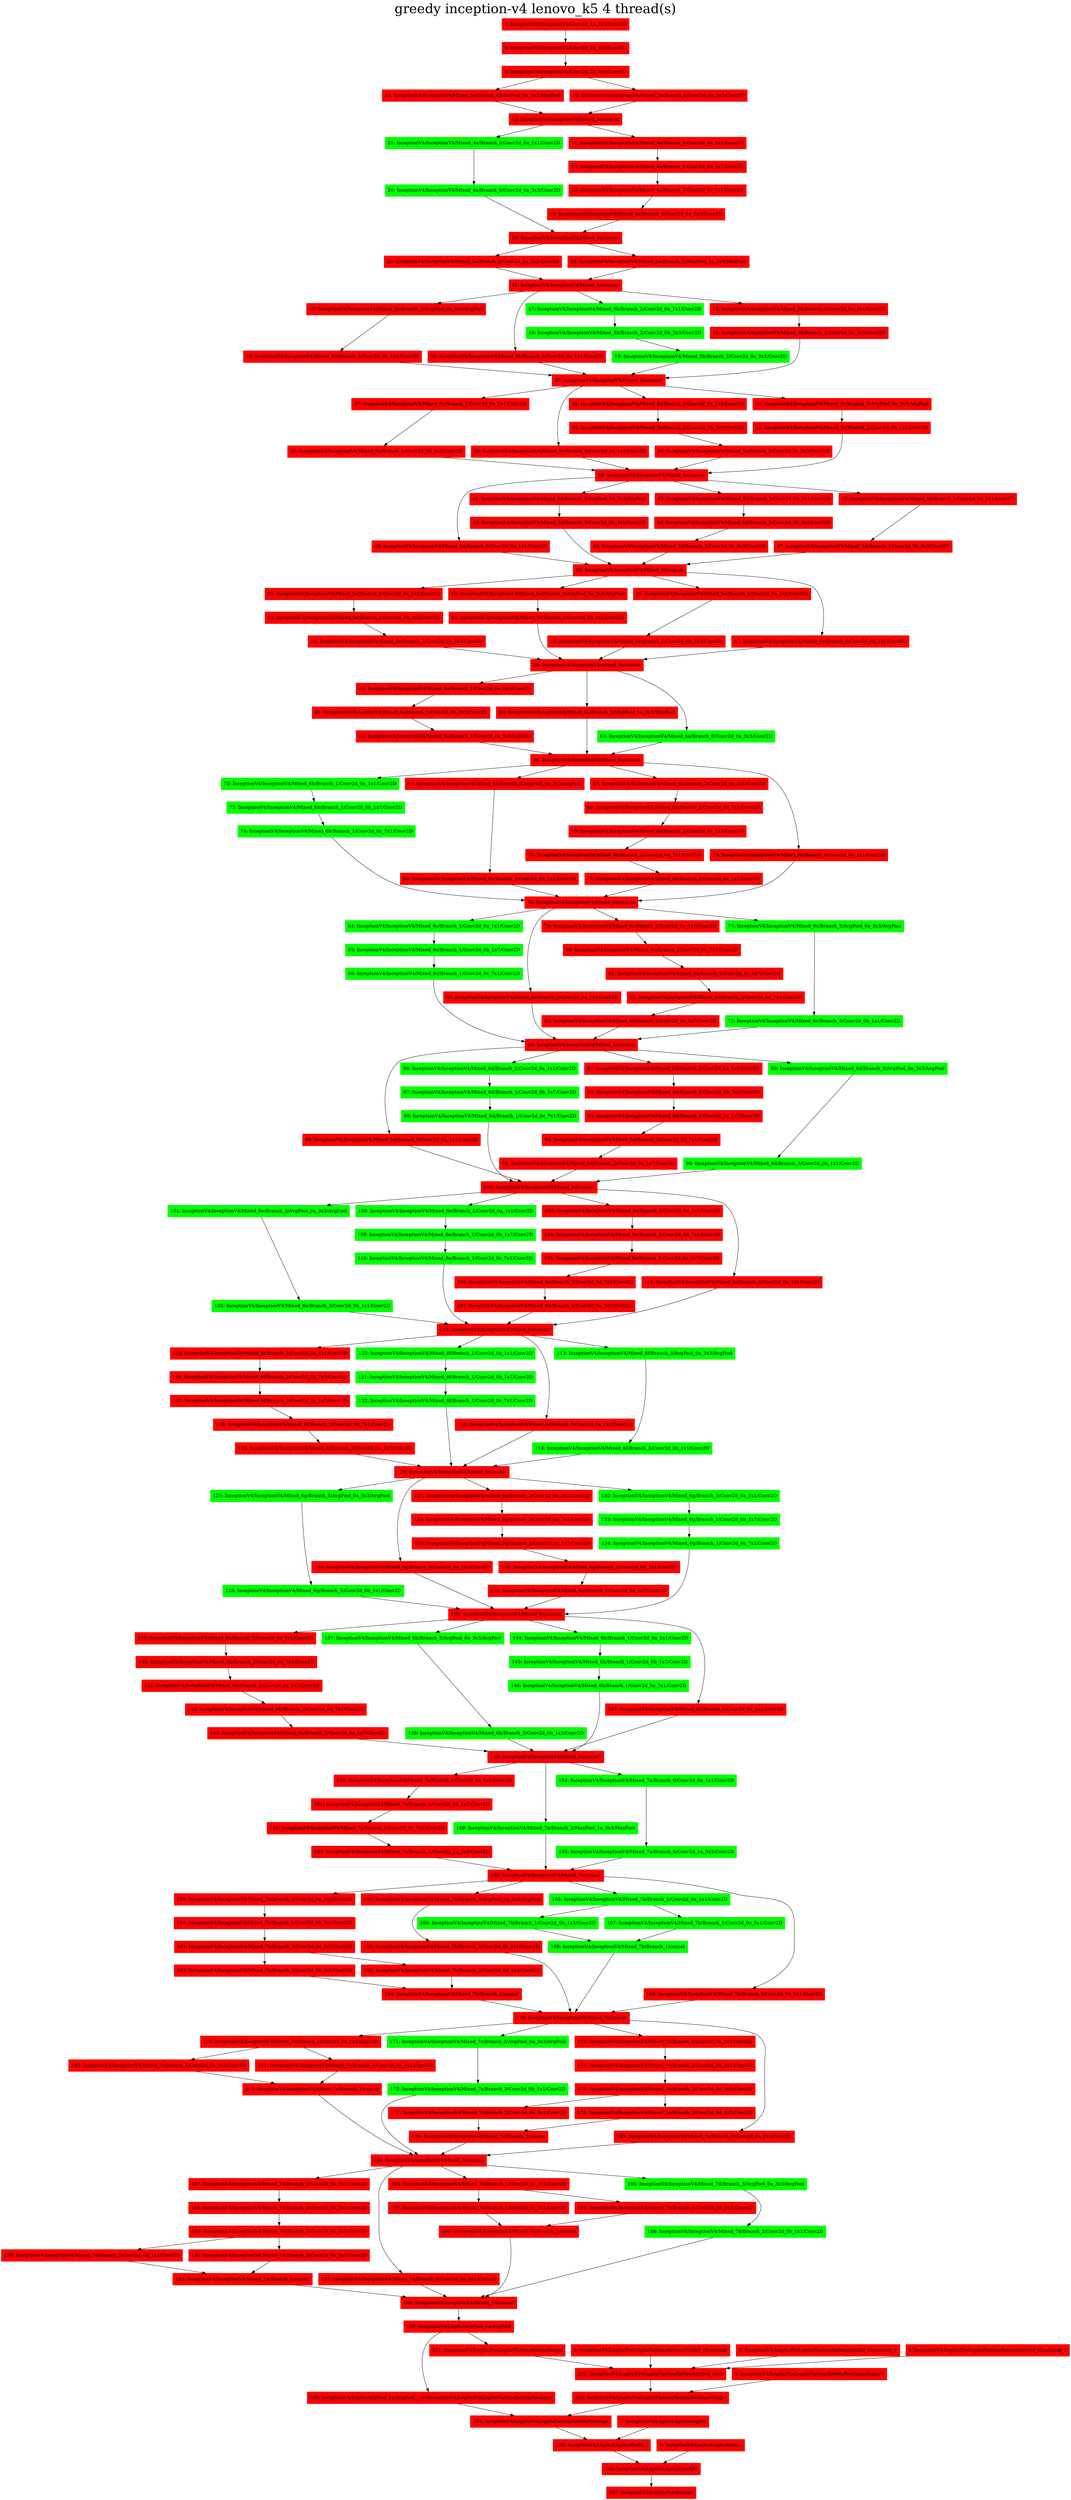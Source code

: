 digraph G {
label     = "greedy inception-v4 lenovo_k5 4 thread(s)"
    labelloc  =  t // t: Place the graph's title on top.
    fontsize  = 40 // Make title stand out by giving a large font size
    fontcolor = black"7: InceptionV4/InceptionV4/Conv2d_1a_3x3/Conv2D"->"8: InceptionV4/InceptionV4/Conv2d_2a_3x3/Conv2D";
"7: InceptionV4/InceptionV4/Conv2d_1a_3x3/Conv2D" [shape=box,style=filled,color=red];
"8: InceptionV4/InceptionV4/Conv2d_2a_3x3/Conv2D"->"9: InceptionV4/InceptionV4/Conv2d_2b_3x3/Conv2D";
"8: InceptionV4/InceptionV4/Conv2d_2a_3x3/Conv2D" [shape=box,style=filled,color=red];
"9: InceptionV4/InceptionV4/Conv2d_2b_3x3/Conv2D"->"11: InceptionV4/InceptionV4/Mixed_3a/Branch_0/MaxPool_0a_3x3/MaxPool";
"9: InceptionV4/InceptionV4/Conv2d_2b_3x3/Conv2D"->"10: InceptionV4/InceptionV4/Mixed_3a/Branch_1/Conv2d_0a_3x3/Conv2D";
"9: InceptionV4/InceptionV4/Conv2d_2b_3x3/Conv2D" [shape=box,style=filled,color=red];
"11: InceptionV4/InceptionV4/Mixed_3a/Branch_0/MaxPool_0a_3x3/MaxPool"->"12: InceptionV4/InceptionV4/Mixed_3a/concat";
"11: InceptionV4/InceptionV4/Mixed_3a/Branch_0/MaxPool_0a_3x3/MaxPool" [shape=box,style=filled,color=red];
"10: InceptionV4/InceptionV4/Mixed_3a/Branch_1/Conv2d_0a_3x3/Conv2D"->"12: InceptionV4/InceptionV4/Mixed_3a/concat";
"10: InceptionV4/InceptionV4/Mixed_3a/Branch_1/Conv2d_0a_3x3/Conv2D" [shape=box,style=filled,color=red];
"12: InceptionV4/InceptionV4/Mixed_3a/concat"->"25: InceptionV4/InceptionV4/Mixed_4a/Branch_0/Conv2d_0a_1x1/Conv2D";
"12: InceptionV4/InceptionV4/Mixed_3a/concat"->"21: InceptionV4/InceptionV4/Mixed_4a/Branch_1/Conv2d_0a_1x1/Conv2D";
"12: InceptionV4/InceptionV4/Mixed_3a/concat" [shape=box,style=filled,color=red];
"25: InceptionV4/InceptionV4/Mixed_4a/Branch_0/Conv2d_0a_1x1/Conv2D"->"26: InceptionV4/InceptionV4/Mixed_4a/Branch_0/Conv2d_1a_3x3/Conv2D";
"25: InceptionV4/InceptionV4/Mixed_4a/Branch_0/Conv2d_0a_1x1/Conv2D" [shape=box,style=filled,color=green];
"26: InceptionV4/InceptionV4/Mixed_4a/Branch_0/Conv2d_1a_3x3/Conv2D"->"28: InceptionV4/InceptionV4/Mixed_4a/concat";
"26: InceptionV4/InceptionV4/Mixed_4a/Branch_0/Conv2d_1a_3x3/Conv2D" [shape=box,style=filled,color=green];
"21: InceptionV4/InceptionV4/Mixed_4a/Branch_1/Conv2d_0a_1x1/Conv2D"->"22: InceptionV4/InceptionV4/Mixed_4a/Branch_1/Conv2d_0b_1x7/Conv2D";
"21: InceptionV4/InceptionV4/Mixed_4a/Branch_1/Conv2d_0a_1x1/Conv2D" [shape=box,style=filled,color=red];
"22: InceptionV4/InceptionV4/Mixed_4a/Branch_1/Conv2d_0b_1x7/Conv2D"->"23: InceptionV4/InceptionV4/Mixed_4a/Branch_1/Conv2d_0c_7x1/Conv2D";
"22: InceptionV4/InceptionV4/Mixed_4a/Branch_1/Conv2d_0b_1x7/Conv2D" [shape=box,style=filled,color=red];
"23: InceptionV4/InceptionV4/Mixed_4a/Branch_1/Conv2d_0c_7x1/Conv2D"->"24: InceptionV4/InceptionV4/Mixed_4a/Branch_1/Conv2d_1a_3x3/Conv2D";
"23: InceptionV4/InceptionV4/Mixed_4a/Branch_1/Conv2d_0c_7x1/Conv2D" [shape=box,style=filled,color=red];
"24: InceptionV4/InceptionV4/Mixed_4a/Branch_1/Conv2d_1a_3x3/Conv2D"->"28: InceptionV4/InceptionV4/Mixed_4a/concat";
"24: InceptionV4/InceptionV4/Mixed_4a/Branch_1/Conv2d_1a_3x3/Conv2D" [shape=box,style=filled,color=red];
"28: InceptionV4/InceptionV4/Mixed_4a/concat"->"30: InceptionV4/InceptionV4/Mixed_5a/Branch_0/Conv2d_1a_3x3/Conv2D";
"28: InceptionV4/InceptionV4/Mixed_4a/concat"->"29: InceptionV4/InceptionV4/Mixed_5a/Branch_1/MaxPool_1a_3x3/MaxPool";
"28: InceptionV4/InceptionV4/Mixed_4a/concat" [shape=box,style=filled,color=red];
"30: InceptionV4/InceptionV4/Mixed_5a/Branch_0/Conv2d_1a_3x3/Conv2D"->"31: InceptionV4/InceptionV4/Mixed_5a/concat";
"30: InceptionV4/InceptionV4/Mixed_5a/Branch_0/Conv2d_1a_3x3/Conv2D" [shape=box,style=filled,color=red];
"29: InceptionV4/InceptionV4/Mixed_5a/Branch_1/MaxPool_1a_3x3/MaxPool"->"31: InceptionV4/InceptionV4/Mixed_5a/concat";
"29: InceptionV4/InceptionV4/Mixed_5a/Branch_1/MaxPool_1a_3x3/MaxPool" [shape=box,style=filled,color=red];
"31: InceptionV4/InceptionV4/Mixed_5a/concat"->"15: InceptionV4/InceptionV4/Mixed_5b/Branch_3/AvgPool_0a_3x3/AvgPool";
"31: InceptionV4/InceptionV4/Mixed_5a/concat"->"20: InceptionV4/InceptionV4/Mixed_5b/Branch_0/Conv2d_0a_1x1/Conv2D";
"31: InceptionV4/InceptionV4/Mixed_5a/concat"->"17: InceptionV4/InceptionV4/Mixed_5b/Branch_2/Conv2d_0a_1x1/Conv2D";
"31: InceptionV4/InceptionV4/Mixed_5a/concat"->"13: InceptionV4/InceptionV4/Mixed_5b/Branch_1/Conv2d_0a_1x1/Conv2D";
"31: InceptionV4/InceptionV4/Mixed_5a/concat" [shape=box,style=filled,color=red];
"20: InceptionV4/InceptionV4/Mixed_5b/Branch_0/Conv2d_0a_1x1/Conv2D"->"27: InceptionV4/InceptionV4/Mixed_5b/concat";
"20: InceptionV4/InceptionV4/Mixed_5b/Branch_0/Conv2d_0a_1x1/Conv2D" [shape=box,style=filled,color=red];
"13: InceptionV4/InceptionV4/Mixed_5b/Branch_1/Conv2d_0a_1x1/Conv2D"->"14: InceptionV4/InceptionV4/Mixed_5b/Branch_1/Conv2d_0b_3x3/Conv2D";
"13: InceptionV4/InceptionV4/Mixed_5b/Branch_1/Conv2d_0a_1x1/Conv2D" [shape=box,style=filled,color=red];
"14: InceptionV4/InceptionV4/Mixed_5b/Branch_1/Conv2d_0b_3x3/Conv2D"->"27: InceptionV4/InceptionV4/Mixed_5b/concat";
"14: InceptionV4/InceptionV4/Mixed_5b/Branch_1/Conv2d_0b_3x3/Conv2D" [shape=box,style=filled,color=red];
"17: InceptionV4/InceptionV4/Mixed_5b/Branch_2/Conv2d_0a_1x1/Conv2D"->"18: InceptionV4/InceptionV4/Mixed_5b/Branch_2/Conv2d_0b_3x3/Conv2D";
"17: InceptionV4/InceptionV4/Mixed_5b/Branch_2/Conv2d_0a_1x1/Conv2D" [shape=box,style=filled,color=green];
"18: InceptionV4/InceptionV4/Mixed_5b/Branch_2/Conv2d_0b_3x3/Conv2D"->"19: InceptionV4/InceptionV4/Mixed_5b/Branch_2/Conv2d_0c_3x3/Conv2D";
"18: InceptionV4/InceptionV4/Mixed_5b/Branch_2/Conv2d_0b_3x3/Conv2D" [shape=box,style=filled,color=green];
"19: InceptionV4/InceptionV4/Mixed_5b/Branch_2/Conv2d_0c_3x3/Conv2D"->"27: InceptionV4/InceptionV4/Mixed_5b/concat";
"19: InceptionV4/InceptionV4/Mixed_5b/Branch_2/Conv2d_0c_3x3/Conv2D" [shape=box,style=filled,color=green];
"15: InceptionV4/InceptionV4/Mixed_5b/Branch_3/AvgPool_0a_3x3/AvgPool"->"16: InceptionV4/InceptionV4/Mixed_5b/Branch_3/Conv2d_0b_1x1/Conv2D";
"15: InceptionV4/InceptionV4/Mixed_5b/Branch_3/AvgPool_0a_3x3/AvgPool" [shape=box,style=filled,color=red];
"16: InceptionV4/InceptionV4/Mixed_5b/Branch_3/Conv2d_0b_1x1/Conv2D"->"27: InceptionV4/InceptionV4/Mixed_5b/concat";
"16: InceptionV4/InceptionV4/Mixed_5b/Branch_3/Conv2d_0b_1x1/Conv2D" [shape=box,style=filled,color=red];
"27: InceptionV4/InceptionV4/Mixed_5b/concat"->"37: InceptionV4/InceptionV4/Mixed_5c/Branch_1/Conv2d_0a_1x1/Conv2D";
"27: InceptionV4/InceptionV4/Mixed_5b/concat"->"39: InceptionV4/InceptionV4/Mixed_5c/Branch_0/Conv2d_0a_1x1/Conv2D";
"27: InceptionV4/InceptionV4/Mixed_5b/concat"->"34: InceptionV4/InceptionV4/Mixed_5c/Branch_2/Conv2d_0a_1x1/Conv2D";
"27: InceptionV4/InceptionV4/Mixed_5b/concat"->"32: InceptionV4/InceptionV4/Mixed_5c/Branch_3/AvgPool_0a_3x3/AvgPool";
"27: InceptionV4/InceptionV4/Mixed_5b/concat" [shape=box,style=filled,color=red];
"39: InceptionV4/InceptionV4/Mixed_5c/Branch_0/Conv2d_0a_1x1/Conv2D"->"40: InceptionV4/InceptionV4/Mixed_5c/concat";
"39: InceptionV4/InceptionV4/Mixed_5c/Branch_0/Conv2d_0a_1x1/Conv2D" [shape=box,style=filled,color=red];
"37: InceptionV4/InceptionV4/Mixed_5c/Branch_1/Conv2d_0a_1x1/Conv2D"->"38: InceptionV4/InceptionV4/Mixed_5c/Branch_1/Conv2d_0b_3x3/Conv2D";
"37: InceptionV4/InceptionV4/Mixed_5c/Branch_1/Conv2d_0a_1x1/Conv2D" [shape=box,style=filled,color=red];
"38: InceptionV4/InceptionV4/Mixed_5c/Branch_1/Conv2d_0b_3x3/Conv2D"->"40: InceptionV4/InceptionV4/Mixed_5c/concat";
"38: InceptionV4/InceptionV4/Mixed_5c/Branch_1/Conv2d_0b_3x3/Conv2D" [shape=box,style=filled,color=red];
"34: InceptionV4/InceptionV4/Mixed_5c/Branch_2/Conv2d_0a_1x1/Conv2D"->"35: InceptionV4/InceptionV4/Mixed_5c/Branch_2/Conv2d_0b_3x3/Conv2D";
"34: InceptionV4/InceptionV4/Mixed_5c/Branch_2/Conv2d_0a_1x1/Conv2D" [shape=box,style=filled,color=red];
"35: InceptionV4/InceptionV4/Mixed_5c/Branch_2/Conv2d_0b_3x3/Conv2D"->"36: InceptionV4/InceptionV4/Mixed_5c/Branch_2/Conv2d_0c_3x3/Conv2D";
"35: InceptionV4/InceptionV4/Mixed_5c/Branch_2/Conv2d_0b_3x3/Conv2D" [shape=box,style=filled,color=red];
"36: InceptionV4/InceptionV4/Mixed_5c/Branch_2/Conv2d_0c_3x3/Conv2D"->"40: InceptionV4/InceptionV4/Mixed_5c/concat";
"36: InceptionV4/InceptionV4/Mixed_5c/Branch_2/Conv2d_0c_3x3/Conv2D" [shape=box,style=filled,color=red];
"32: InceptionV4/InceptionV4/Mixed_5c/Branch_3/AvgPool_0a_3x3/AvgPool"->"33: InceptionV4/InceptionV4/Mixed_5c/Branch_3/Conv2d_0b_1x1/Conv2D";
"32: InceptionV4/InceptionV4/Mixed_5c/Branch_3/AvgPool_0a_3x3/AvgPool" [shape=box,style=filled,color=red];
"33: InceptionV4/InceptionV4/Mixed_5c/Branch_3/Conv2d_0b_1x1/Conv2D"->"40: InceptionV4/InceptionV4/Mixed_5c/concat";
"33: InceptionV4/InceptionV4/Mixed_5c/Branch_3/Conv2d_0b_1x1/Conv2D" [shape=box,style=filled,color=red];
"40: InceptionV4/InceptionV4/Mixed_5c/concat"->"48: InceptionV4/InceptionV4/Mixed_5d/Branch_0/Conv2d_0a_1x1/Conv2D";
"40: InceptionV4/InceptionV4/Mixed_5c/concat"->"41: InceptionV4/InceptionV4/Mixed_5d/Branch_3/AvgPool_0a_3x3/AvgPool";
"40: InceptionV4/InceptionV4/Mixed_5c/concat"->"43: InceptionV4/InceptionV4/Mixed_5d/Branch_2/Conv2d_0a_1x1/Conv2D";
"40: InceptionV4/InceptionV4/Mixed_5c/concat"->"46: InceptionV4/InceptionV4/Mixed_5d/Branch_1/Conv2d_0a_1x1/Conv2D";
"40: InceptionV4/InceptionV4/Mixed_5c/concat" [shape=box,style=filled,color=red];
"48: InceptionV4/InceptionV4/Mixed_5d/Branch_0/Conv2d_0a_1x1/Conv2D"->"49: InceptionV4/InceptionV4/Mixed_5d/concat";
"48: InceptionV4/InceptionV4/Mixed_5d/Branch_0/Conv2d_0a_1x1/Conv2D" [shape=box,style=filled,color=red];
"46: InceptionV4/InceptionV4/Mixed_5d/Branch_1/Conv2d_0a_1x1/Conv2D"->"47: InceptionV4/InceptionV4/Mixed_5d/Branch_1/Conv2d_0b_3x3/Conv2D";
"46: InceptionV4/InceptionV4/Mixed_5d/Branch_1/Conv2d_0a_1x1/Conv2D" [shape=box,style=filled,color=red];
"47: InceptionV4/InceptionV4/Mixed_5d/Branch_1/Conv2d_0b_3x3/Conv2D"->"49: InceptionV4/InceptionV4/Mixed_5d/concat";
"47: InceptionV4/InceptionV4/Mixed_5d/Branch_1/Conv2d_0b_3x3/Conv2D" [shape=box,style=filled,color=red];
"43: InceptionV4/InceptionV4/Mixed_5d/Branch_2/Conv2d_0a_1x1/Conv2D"->"44: InceptionV4/InceptionV4/Mixed_5d/Branch_2/Conv2d_0b_3x3/Conv2D";
"43: InceptionV4/InceptionV4/Mixed_5d/Branch_2/Conv2d_0a_1x1/Conv2D" [shape=box,style=filled,color=red];
"44: InceptionV4/InceptionV4/Mixed_5d/Branch_2/Conv2d_0b_3x3/Conv2D"->"45: InceptionV4/InceptionV4/Mixed_5d/Branch_2/Conv2d_0c_3x3/Conv2D";
"44: InceptionV4/InceptionV4/Mixed_5d/Branch_2/Conv2d_0b_3x3/Conv2D" [shape=box,style=filled,color=red];
"45: InceptionV4/InceptionV4/Mixed_5d/Branch_2/Conv2d_0c_3x3/Conv2D"->"49: InceptionV4/InceptionV4/Mixed_5d/concat";
"45: InceptionV4/InceptionV4/Mixed_5d/Branch_2/Conv2d_0c_3x3/Conv2D" [shape=box,style=filled,color=red];
"41: InceptionV4/InceptionV4/Mixed_5d/Branch_3/AvgPool_0a_3x3/AvgPool"->"42: InceptionV4/InceptionV4/Mixed_5d/Branch_3/Conv2d_0b_1x1/Conv2D";
"41: InceptionV4/InceptionV4/Mixed_5d/Branch_3/AvgPool_0a_3x3/AvgPool" [shape=box,style=filled,color=red];
"42: InceptionV4/InceptionV4/Mixed_5d/Branch_3/Conv2d_0b_1x1/Conv2D"->"49: InceptionV4/InceptionV4/Mixed_5d/concat";
"42: InceptionV4/InceptionV4/Mixed_5d/Branch_3/Conv2d_0b_1x1/Conv2D" [shape=box,style=filled,color=red];
"49: InceptionV4/InceptionV4/Mixed_5d/concat"->"52: InceptionV4/InceptionV4/Mixed_5e/Branch_2/Conv2d_0a_1x1/Conv2D";
"49: InceptionV4/InceptionV4/Mixed_5d/concat"->"50: InceptionV4/InceptionV4/Mixed_5e/Branch_3/AvgPool_0a_3x3/AvgPool";
"49: InceptionV4/InceptionV4/Mixed_5d/concat"->"55: InceptionV4/InceptionV4/Mixed_5e/Branch_1/Conv2d_0a_1x1/Conv2D";
"49: InceptionV4/InceptionV4/Mixed_5d/concat"->"57: InceptionV4/InceptionV4/Mixed_5e/Branch_0/Conv2d_0a_1x1/Conv2D";
"49: InceptionV4/InceptionV4/Mixed_5d/concat" [shape=box,style=filled,color=red];
"57: InceptionV4/InceptionV4/Mixed_5e/Branch_0/Conv2d_0a_1x1/Conv2D"->"58: InceptionV4/InceptionV4/Mixed_5e/concat";
"57: InceptionV4/InceptionV4/Mixed_5e/Branch_0/Conv2d_0a_1x1/Conv2D" [shape=box,style=filled,color=red];
"55: InceptionV4/InceptionV4/Mixed_5e/Branch_1/Conv2d_0a_1x1/Conv2D"->"56: InceptionV4/InceptionV4/Mixed_5e/Branch_1/Conv2d_0b_3x3/Conv2D";
"55: InceptionV4/InceptionV4/Mixed_5e/Branch_1/Conv2d_0a_1x1/Conv2D" [shape=box,style=filled,color=red];
"56: InceptionV4/InceptionV4/Mixed_5e/Branch_1/Conv2d_0b_3x3/Conv2D"->"58: InceptionV4/InceptionV4/Mixed_5e/concat";
"56: InceptionV4/InceptionV4/Mixed_5e/Branch_1/Conv2d_0b_3x3/Conv2D" [shape=box,style=filled,color=red];
"52: InceptionV4/InceptionV4/Mixed_5e/Branch_2/Conv2d_0a_1x1/Conv2D"->"53: InceptionV4/InceptionV4/Mixed_5e/Branch_2/Conv2d_0b_3x3/Conv2D";
"52: InceptionV4/InceptionV4/Mixed_5e/Branch_2/Conv2d_0a_1x1/Conv2D" [shape=box,style=filled,color=red];
"53: InceptionV4/InceptionV4/Mixed_5e/Branch_2/Conv2d_0b_3x3/Conv2D"->"54: InceptionV4/InceptionV4/Mixed_5e/Branch_2/Conv2d_0c_3x3/Conv2D";
"53: InceptionV4/InceptionV4/Mixed_5e/Branch_2/Conv2d_0b_3x3/Conv2D" [shape=box,style=filled,color=red];
"54: InceptionV4/InceptionV4/Mixed_5e/Branch_2/Conv2d_0c_3x3/Conv2D"->"58: InceptionV4/InceptionV4/Mixed_5e/concat";
"54: InceptionV4/InceptionV4/Mixed_5e/Branch_2/Conv2d_0c_3x3/Conv2D" [shape=box,style=filled,color=red];
"50: InceptionV4/InceptionV4/Mixed_5e/Branch_3/AvgPool_0a_3x3/AvgPool"->"51: InceptionV4/InceptionV4/Mixed_5e/Branch_3/Conv2d_0b_1x1/Conv2D";
"50: InceptionV4/InceptionV4/Mixed_5e/Branch_3/AvgPool_0a_3x3/AvgPool" [shape=box,style=filled,color=red];
"51: InceptionV4/InceptionV4/Mixed_5e/Branch_3/Conv2d_0b_1x1/Conv2D"->"58: InceptionV4/InceptionV4/Mixed_5e/concat";
"51: InceptionV4/InceptionV4/Mixed_5e/Branch_3/Conv2d_0b_1x1/Conv2D" [shape=box,style=filled,color=red];
"58: InceptionV4/InceptionV4/Mixed_5e/concat"->"60: InceptionV4/InceptionV4/Mixed_6a/Branch_1/Conv2d_0a_1x1/Conv2D";
"58: InceptionV4/InceptionV4/Mixed_5e/concat"->"59: InceptionV4/InceptionV4/Mixed_6a/Branch_2/MaxPool_1a_3x3/MaxPool";
"58: InceptionV4/InceptionV4/Mixed_5e/concat"->"63: InceptionV4/InceptionV4/Mixed_6a/Branch_0/Conv2d_1a_3x3/Conv2D";
"58: InceptionV4/InceptionV4/Mixed_5e/concat" [shape=box,style=filled,color=red];
"63: InceptionV4/InceptionV4/Mixed_6a/Branch_0/Conv2d_1a_3x3/Conv2D"->"64: InceptionV4/InceptionV4/Mixed_6a/concat";
"63: InceptionV4/InceptionV4/Mixed_6a/Branch_0/Conv2d_1a_3x3/Conv2D" [shape=box,style=filled,color=green];
"60: InceptionV4/InceptionV4/Mixed_6a/Branch_1/Conv2d_0a_1x1/Conv2D"->"61: InceptionV4/InceptionV4/Mixed_6a/Branch_1/Conv2d_0b_3x3/Conv2D";
"60: InceptionV4/InceptionV4/Mixed_6a/Branch_1/Conv2d_0a_1x1/Conv2D" [shape=box,style=filled,color=red];
"61: InceptionV4/InceptionV4/Mixed_6a/Branch_1/Conv2d_0b_3x3/Conv2D"->"62: InceptionV4/InceptionV4/Mixed_6a/Branch_1/Conv2d_1a_3x3/Conv2D";
"61: InceptionV4/InceptionV4/Mixed_6a/Branch_1/Conv2d_0b_3x3/Conv2D" [shape=box,style=filled,color=red];
"62: InceptionV4/InceptionV4/Mixed_6a/Branch_1/Conv2d_1a_3x3/Conv2D"->"64: InceptionV4/InceptionV4/Mixed_6a/concat";
"62: InceptionV4/InceptionV4/Mixed_6a/Branch_1/Conv2d_1a_3x3/Conv2D" [shape=box,style=filled,color=red];
"59: InceptionV4/InceptionV4/Mixed_6a/Branch_2/MaxPool_1a_3x3/MaxPool"->"64: InceptionV4/InceptionV4/Mixed_6a/concat";
"59: InceptionV4/InceptionV4/Mixed_6a/Branch_2/MaxPool_1a_3x3/MaxPool" [shape=box,style=filled,color=red];
"64: InceptionV4/InceptionV4/Mixed_6a/concat"->"72: InceptionV4/InceptionV4/Mixed_6b/Branch_1/Conv2d_0a_1x1/Conv2D";
"64: InceptionV4/InceptionV4/Mixed_6a/concat"->"65: InceptionV4/InceptionV4/Mixed_6b/Branch_3/AvgPool_0a_3x3/AvgPool";
"64: InceptionV4/InceptionV4/Mixed_6a/concat"->"67: InceptionV4/InceptionV4/Mixed_6b/Branch_2/Conv2d_0a_1x1/Conv2D";
"64: InceptionV4/InceptionV4/Mixed_6a/concat"->"75: InceptionV4/InceptionV4/Mixed_6b/Branch_0/Conv2d_0a_1x1/Conv2D";
"64: InceptionV4/InceptionV4/Mixed_6a/concat" [shape=box,style=filled,color=red];
"75: InceptionV4/InceptionV4/Mixed_6b/Branch_0/Conv2d_0a_1x1/Conv2D"->"76: InceptionV4/InceptionV4/Mixed_6b/concat";
"75: InceptionV4/InceptionV4/Mixed_6b/Branch_0/Conv2d_0a_1x1/Conv2D" [shape=box,style=filled,color=red];
"72: InceptionV4/InceptionV4/Mixed_6b/Branch_1/Conv2d_0a_1x1/Conv2D"->"73: InceptionV4/InceptionV4/Mixed_6b/Branch_1/Conv2d_0b_1x7/Conv2D";
"72: InceptionV4/InceptionV4/Mixed_6b/Branch_1/Conv2d_0a_1x1/Conv2D" [shape=box,style=filled,color=green];
"73: InceptionV4/InceptionV4/Mixed_6b/Branch_1/Conv2d_0b_1x7/Conv2D"->"74: InceptionV4/InceptionV4/Mixed_6b/Branch_1/Conv2d_0c_7x1/Conv2D";
"73: InceptionV4/InceptionV4/Mixed_6b/Branch_1/Conv2d_0b_1x7/Conv2D" [shape=box,style=filled,color=green];
"74: InceptionV4/InceptionV4/Mixed_6b/Branch_1/Conv2d_0c_7x1/Conv2D"->"76: InceptionV4/InceptionV4/Mixed_6b/concat";
"74: InceptionV4/InceptionV4/Mixed_6b/Branch_1/Conv2d_0c_7x1/Conv2D" [shape=box,style=filled,color=green];
"67: InceptionV4/InceptionV4/Mixed_6b/Branch_2/Conv2d_0a_1x1/Conv2D"->"68: InceptionV4/InceptionV4/Mixed_6b/Branch_2/Conv2d_0b_7x1/Conv2D";
"67: InceptionV4/InceptionV4/Mixed_6b/Branch_2/Conv2d_0a_1x1/Conv2D" [shape=box,style=filled,color=red];
"68: InceptionV4/InceptionV4/Mixed_6b/Branch_2/Conv2d_0b_7x1/Conv2D"->"69: InceptionV4/InceptionV4/Mixed_6b/Branch_2/Conv2d_0c_1x7/Conv2D";
"68: InceptionV4/InceptionV4/Mixed_6b/Branch_2/Conv2d_0b_7x1/Conv2D" [shape=box,style=filled,color=red];
"69: InceptionV4/InceptionV4/Mixed_6b/Branch_2/Conv2d_0c_1x7/Conv2D"->"70: InceptionV4/InceptionV4/Mixed_6b/Branch_2/Conv2d_0d_7x1/Conv2D";
"69: InceptionV4/InceptionV4/Mixed_6b/Branch_2/Conv2d_0c_1x7/Conv2D" [shape=box,style=filled,color=red];
"70: InceptionV4/InceptionV4/Mixed_6b/Branch_2/Conv2d_0d_7x1/Conv2D"->"71: InceptionV4/InceptionV4/Mixed_6b/Branch_2/Conv2d_0e_1x7/Conv2D";
"70: InceptionV4/InceptionV4/Mixed_6b/Branch_2/Conv2d_0d_7x1/Conv2D" [shape=box,style=filled,color=red];
"71: InceptionV4/InceptionV4/Mixed_6b/Branch_2/Conv2d_0e_1x7/Conv2D"->"76: InceptionV4/InceptionV4/Mixed_6b/concat";
"71: InceptionV4/InceptionV4/Mixed_6b/Branch_2/Conv2d_0e_1x7/Conv2D" [shape=box,style=filled,color=red];
"65: InceptionV4/InceptionV4/Mixed_6b/Branch_3/AvgPool_0a_3x3/AvgPool"->"66: InceptionV4/InceptionV4/Mixed_6b/Branch_3/Conv2d_0b_1x1/Conv2D";
"65: InceptionV4/InceptionV4/Mixed_6b/Branch_3/AvgPool_0a_3x3/AvgPool" [shape=box,style=filled,color=red];
"66: InceptionV4/InceptionV4/Mixed_6b/Branch_3/Conv2d_0b_1x1/Conv2D"->"76: InceptionV4/InceptionV4/Mixed_6b/concat";
"66: InceptionV4/InceptionV4/Mixed_6b/Branch_3/Conv2d_0b_1x1/Conv2D" [shape=box,style=filled,color=red];
"76: InceptionV4/InceptionV4/Mixed_6b/concat"->"84: InceptionV4/InceptionV4/Mixed_6c/Branch_1/Conv2d_0a_1x1/Conv2D";
"76: InceptionV4/InceptionV4/Mixed_6b/concat"->"87: InceptionV4/InceptionV4/Mixed_6c/Branch_0/Conv2d_0a_1x1/Conv2D";
"76: InceptionV4/InceptionV4/Mixed_6b/concat"->"79: InceptionV4/InceptionV4/Mixed_6c/Branch_2/Conv2d_0a_1x1/Conv2D";
"76: InceptionV4/InceptionV4/Mixed_6b/concat"->"77: InceptionV4/InceptionV4/Mixed_6c/Branch_3/AvgPool_0a_3x3/AvgPool";
"76: InceptionV4/InceptionV4/Mixed_6b/concat" [shape=box,style=filled,color=red];
"87: InceptionV4/InceptionV4/Mixed_6c/Branch_0/Conv2d_0a_1x1/Conv2D"->"88: InceptionV4/InceptionV4/Mixed_6c/concat";
"87: InceptionV4/InceptionV4/Mixed_6c/Branch_0/Conv2d_0a_1x1/Conv2D" [shape=box,style=filled,color=red];
"84: InceptionV4/InceptionV4/Mixed_6c/Branch_1/Conv2d_0a_1x1/Conv2D"->"85: InceptionV4/InceptionV4/Mixed_6c/Branch_1/Conv2d_0b_1x7/Conv2D";
"84: InceptionV4/InceptionV4/Mixed_6c/Branch_1/Conv2d_0a_1x1/Conv2D" [shape=box,style=filled,color=green];
"85: InceptionV4/InceptionV4/Mixed_6c/Branch_1/Conv2d_0b_1x7/Conv2D"->"86: InceptionV4/InceptionV4/Mixed_6c/Branch_1/Conv2d_0c_7x1/Conv2D";
"85: InceptionV4/InceptionV4/Mixed_6c/Branch_1/Conv2d_0b_1x7/Conv2D" [shape=box,style=filled,color=green];
"86: InceptionV4/InceptionV4/Mixed_6c/Branch_1/Conv2d_0c_7x1/Conv2D"->"88: InceptionV4/InceptionV4/Mixed_6c/concat";
"86: InceptionV4/InceptionV4/Mixed_6c/Branch_1/Conv2d_0c_7x1/Conv2D" [shape=box,style=filled,color=green];
"79: InceptionV4/InceptionV4/Mixed_6c/Branch_2/Conv2d_0a_1x1/Conv2D"->"80: InceptionV4/InceptionV4/Mixed_6c/Branch_2/Conv2d_0b_7x1/Conv2D";
"79: InceptionV4/InceptionV4/Mixed_6c/Branch_2/Conv2d_0a_1x1/Conv2D" [shape=box,style=filled,color=red];
"80: InceptionV4/InceptionV4/Mixed_6c/Branch_2/Conv2d_0b_7x1/Conv2D"->"81: InceptionV4/InceptionV4/Mixed_6c/Branch_2/Conv2d_0c_1x7/Conv2D";
"80: InceptionV4/InceptionV4/Mixed_6c/Branch_2/Conv2d_0b_7x1/Conv2D" [shape=box,style=filled,color=red];
"81: InceptionV4/InceptionV4/Mixed_6c/Branch_2/Conv2d_0c_1x7/Conv2D"->"82: InceptionV4/InceptionV4/Mixed_6c/Branch_2/Conv2d_0d_7x1/Conv2D";
"81: InceptionV4/InceptionV4/Mixed_6c/Branch_2/Conv2d_0c_1x7/Conv2D" [shape=box,style=filled,color=red];
"82: InceptionV4/InceptionV4/Mixed_6c/Branch_2/Conv2d_0d_7x1/Conv2D"->"83: InceptionV4/InceptionV4/Mixed_6c/Branch_2/Conv2d_0e_1x7/Conv2D";
"82: InceptionV4/InceptionV4/Mixed_6c/Branch_2/Conv2d_0d_7x1/Conv2D" [shape=box,style=filled,color=red];
"83: InceptionV4/InceptionV4/Mixed_6c/Branch_2/Conv2d_0e_1x7/Conv2D"->"88: InceptionV4/InceptionV4/Mixed_6c/concat";
"83: InceptionV4/InceptionV4/Mixed_6c/Branch_2/Conv2d_0e_1x7/Conv2D" [shape=box,style=filled,color=red];
"77: InceptionV4/InceptionV4/Mixed_6c/Branch_3/AvgPool_0a_3x3/AvgPool"->"78: InceptionV4/InceptionV4/Mixed_6c/Branch_3/Conv2d_0b_1x1/Conv2D";
"77: InceptionV4/InceptionV4/Mixed_6c/Branch_3/AvgPool_0a_3x3/AvgPool" [shape=box,style=filled,color=green];
"78: InceptionV4/InceptionV4/Mixed_6c/Branch_3/Conv2d_0b_1x1/Conv2D"->"88: InceptionV4/InceptionV4/Mixed_6c/concat";
"78: InceptionV4/InceptionV4/Mixed_6c/Branch_3/Conv2d_0b_1x1/Conv2D" [shape=box,style=filled,color=green];
"88: InceptionV4/InceptionV4/Mixed_6c/concat"->"99: InceptionV4/InceptionV4/Mixed_6d/Branch_0/Conv2d_0a_1x1/Conv2D";
"88: InceptionV4/InceptionV4/Mixed_6c/concat"->"96: InceptionV4/InceptionV4/Mixed_6d/Branch_1/Conv2d_0a_1x1/Conv2D";
"88: InceptionV4/InceptionV4/Mixed_6c/concat"->"91: InceptionV4/InceptionV4/Mixed_6d/Branch_2/Conv2d_0a_1x1/Conv2D";
"88: InceptionV4/InceptionV4/Mixed_6c/concat"->"89: InceptionV4/InceptionV4/Mixed_6d/Branch_3/AvgPool_0a_3x3/AvgPool";
"88: InceptionV4/InceptionV4/Mixed_6c/concat" [shape=box,style=filled,color=red];
"99: InceptionV4/InceptionV4/Mixed_6d/Branch_0/Conv2d_0a_1x1/Conv2D"->"100: InceptionV4/InceptionV4/Mixed_6d/concat";
"99: InceptionV4/InceptionV4/Mixed_6d/Branch_0/Conv2d_0a_1x1/Conv2D" [shape=box,style=filled,color=red];
"96: InceptionV4/InceptionV4/Mixed_6d/Branch_1/Conv2d_0a_1x1/Conv2D"->"97: InceptionV4/InceptionV4/Mixed_6d/Branch_1/Conv2d_0b_1x7/Conv2D";
"96: InceptionV4/InceptionV4/Mixed_6d/Branch_1/Conv2d_0a_1x1/Conv2D" [shape=box,style=filled,color=green];
"97: InceptionV4/InceptionV4/Mixed_6d/Branch_1/Conv2d_0b_1x7/Conv2D"->"98: InceptionV4/InceptionV4/Mixed_6d/Branch_1/Conv2d_0c_7x1/Conv2D";
"97: InceptionV4/InceptionV4/Mixed_6d/Branch_1/Conv2d_0b_1x7/Conv2D" [shape=box,style=filled,color=green];
"98: InceptionV4/InceptionV4/Mixed_6d/Branch_1/Conv2d_0c_7x1/Conv2D"->"100: InceptionV4/InceptionV4/Mixed_6d/concat";
"98: InceptionV4/InceptionV4/Mixed_6d/Branch_1/Conv2d_0c_7x1/Conv2D" [shape=box,style=filled,color=green];
"91: InceptionV4/InceptionV4/Mixed_6d/Branch_2/Conv2d_0a_1x1/Conv2D"->"92: InceptionV4/InceptionV4/Mixed_6d/Branch_2/Conv2d_0b_7x1/Conv2D";
"91: InceptionV4/InceptionV4/Mixed_6d/Branch_2/Conv2d_0a_1x1/Conv2D" [shape=box,style=filled,color=red];
"92: InceptionV4/InceptionV4/Mixed_6d/Branch_2/Conv2d_0b_7x1/Conv2D"->"93: InceptionV4/InceptionV4/Mixed_6d/Branch_2/Conv2d_0c_1x7/Conv2D";
"92: InceptionV4/InceptionV4/Mixed_6d/Branch_2/Conv2d_0b_7x1/Conv2D" [shape=box,style=filled,color=red];
"93: InceptionV4/InceptionV4/Mixed_6d/Branch_2/Conv2d_0c_1x7/Conv2D"->"94: InceptionV4/InceptionV4/Mixed_6d/Branch_2/Conv2d_0d_7x1/Conv2D";
"93: InceptionV4/InceptionV4/Mixed_6d/Branch_2/Conv2d_0c_1x7/Conv2D" [shape=box,style=filled,color=red];
"94: InceptionV4/InceptionV4/Mixed_6d/Branch_2/Conv2d_0d_7x1/Conv2D"->"95: InceptionV4/InceptionV4/Mixed_6d/Branch_2/Conv2d_0e_1x7/Conv2D";
"94: InceptionV4/InceptionV4/Mixed_6d/Branch_2/Conv2d_0d_7x1/Conv2D" [shape=box,style=filled,color=red];
"95: InceptionV4/InceptionV4/Mixed_6d/Branch_2/Conv2d_0e_1x7/Conv2D"->"100: InceptionV4/InceptionV4/Mixed_6d/concat";
"95: InceptionV4/InceptionV4/Mixed_6d/Branch_2/Conv2d_0e_1x7/Conv2D" [shape=box,style=filled,color=red];
"89: InceptionV4/InceptionV4/Mixed_6d/Branch_3/AvgPool_0a_3x3/AvgPool"->"90: InceptionV4/InceptionV4/Mixed_6d/Branch_3/Conv2d_0b_1x1/Conv2D";
"89: InceptionV4/InceptionV4/Mixed_6d/Branch_3/AvgPool_0a_3x3/AvgPool" [shape=box,style=filled,color=green];
"90: InceptionV4/InceptionV4/Mixed_6d/Branch_3/Conv2d_0b_1x1/Conv2D"->"100: InceptionV4/InceptionV4/Mixed_6d/concat";
"90: InceptionV4/InceptionV4/Mixed_6d/Branch_3/Conv2d_0b_1x1/Conv2D" [shape=box,style=filled,color=green];
"100: InceptionV4/InceptionV4/Mixed_6d/concat"->"101: InceptionV4/InceptionV4/Mixed_6e/Branch_3/AvgPool_0a_3x3/AvgPool";
"100: InceptionV4/InceptionV4/Mixed_6d/concat"->"108: InceptionV4/InceptionV4/Mixed_6e/Branch_1/Conv2d_0a_1x1/Conv2D";
"100: InceptionV4/InceptionV4/Mixed_6d/concat"->"103: InceptionV4/InceptionV4/Mixed_6e/Branch_2/Conv2d_0a_1x1/Conv2D";
"100: InceptionV4/InceptionV4/Mixed_6d/concat"->"111: InceptionV4/InceptionV4/Mixed_6e/Branch_0/Conv2d_0a_1x1/Conv2D";
"100: InceptionV4/InceptionV4/Mixed_6d/concat" [shape=box,style=filled,color=red];
"111: InceptionV4/InceptionV4/Mixed_6e/Branch_0/Conv2d_0a_1x1/Conv2D"->"112: InceptionV4/InceptionV4/Mixed_6e/concat";
"111: InceptionV4/InceptionV4/Mixed_6e/Branch_0/Conv2d_0a_1x1/Conv2D" [shape=box,style=filled,color=red];
"108: InceptionV4/InceptionV4/Mixed_6e/Branch_1/Conv2d_0a_1x1/Conv2D"->"109: InceptionV4/InceptionV4/Mixed_6e/Branch_1/Conv2d_0b_1x7/Conv2D";
"108: InceptionV4/InceptionV4/Mixed_6e/Branch_1/Conv2d_0a_1x1/Conv2D" [shape=box,style=filled,color=green];
"109: InceptionV4/InceptionV4/Mixed_6e/Branch_1/Conv2d_0b_1x7/Conv2D"->"110: InceptionV4/InceptionV4/Mixed_6e/Branch_1/Conv2d_0c_7x1/Conv2D";
"109: InceptionV4/InceptionV4/Mixed_6e/Branch_1/Conv2d_0b_1x7/Conv2D" [shape=box,style=filled,color=green];
"110: InceptionV4/InceptionV4/Mixed_6e/Branch_1/Conv2d_0c_7x1/Conv2D"->"112: InceptionV4/InceptionV4/Mixed_6e/concat";
"110: InceptionV4/InceptionV4/Mixed_6e/Branch_1/Conv2d_0c_7x1/Conv2D" [shape=box,style=filled,color=green];
"103: InceptionV4/InceptionV4/Mixed_6e/Branch_2/Conv2d_0a_1x1/Conv2D"->"104: InceptionV4/InceptionV4/Mixed_6e/Branch_2/Conv2d_0b_7x1/Conv2D";
"103: InceptionV4/InceptionV4/Mixed_6e/Branch_2/Conv2d_0a_1x1/Conv2D" [shape=box,style=filled,color=red];
"104: InceptionV4/InceptionV4/Mixed_6e/Branch_2/Conv2d_0b_7x1/Conv2D"->"105: InceptionV4/InceptionV4/Mixed_6e/Branch_2/Conv2d_0c_1x7/Conv2D";
"104: InceptionV4/InceptionV4/Mixed_6e/Branch_2/Conv2d_0b_7x1/Conv2D" [shape=box,style=filled,color=red];
"105: InceptionV4/InceptionV4/Mixed_6e/Branch_2/Conv2d_0c_1x7/Conv2D"->"106: InceptionV4/InceptionV4/Mixed_6e/Branch_2/Conv2d_0d_7x1/Conv2D";
"105: InceptionV4/InceptionV4/Mixed_6e/Branch_2/Conv2d_0c_1x7/Conv2D" [shape=box,style=filled,color=red];
"106: InceptionV4/InceptionV4/Mixed_6e/Branch_2/Conv2d_0d_7x1/Conv2D"->"107: InceptionV4/InceptionV4/Mixed_6e/Branch_2/Conv2d_0e_1x7/Conv2D";
"106: InceptionV4/InceptionV4/Mixed_6e/Branch_2/Conv2d_0d_7x1/Conv2D" [shape=box,style=filled,color=red];
"107: InceptionV4/InceptionV4/Mixed_6e/Branch_2/Conv2d_0e_1x7/Conv2D"->"112: InceptionV4/InceptionV4/Mixed_6e/concat";
"107: InceptionV4/InceptionV4/Mixed_6e/Branch_2/Conv2d_0e_1x7/Conv2D" [shape=box,style=filled,color=red];
"101: InceptionV4/InceptionV4/Mixed_6e/Branch_3/AvgPool_0a_3x3/AvgPool"->"102: InceptionV4/InceptionV4/Mixed_6e/Branch_3/Conv2d_0b_1x1/Conv2D";
"101: InceptionV4/InceptionV4/Mixed_6e/Branch_3/AvgPool_0a_3x3/AvgPool" [shape=box,style=filled,color=green];
"102: InceptionV4/InceptionV4/Mixed_6e/Branch_3/Conv2d_0b_1x1/Conv2D"->"112: InceptionV4/InceptionV4/Mixed_6e/concat";
"102: InceptionV4/InceptionV4/Mixed_6e/Branch_3/Conv2d_0b_1x1/Conv2D" [shape=box,style=filled,color=green];
"112: InceptionV4/InceptionV4/Mixed_6e/concat"->"115: InceptionV4/InceptionV4/Mixed_6f/Branch_2/Conv2d_0a_1x1/Conv2D";
"112: InceptionV4/InceptionV4/Mixed_6e/concat"->"120: InceptionV4/InceptionV4/Mixed_6f/Branch_1/Conv2d_0a_1x1/Conv2D";
"112: InceptionV4/InceptionV4/Mixed_6e/concat"->"123: InceptionV4/InceptionV4/Mixed_6f/Branch_0/Conv2d_0a_1x1/Conv2D";
"112: InceptionV4/InceptionV4/Mixed_6e/concat"->"113: InceptionV4/InceptionV4/Mixed_6f/Branch_3/AvgPool_0a_3x3/AvgPool";
"112: InceptionV4/InceptionV4/Mixed_6e/concat" [shape=box,style=filled,color=red];
"123: InceptionV4/InceptionV4/Mixed_6f/Branch_0/Conv2d_0a_1x1/Conv2D"->"124: InceptionV4/InceptionV4/Mixed_6f/concat";
"123: InceptionV4/InceptionV4/Mixed_6f/Branch_0/Conv2d_0a_1x1/Conv2D" [shape=box,style=filled,color=red];
"120: InceptionV4/InceptionV4/Mixed_6f/Branch_1/Conv2d_0a_1x1/Conv2D"->"121: InceptionV4/InceptionV4/Mixed_6f/Branch_1/Conv2d_0b_1x7/Conv2D";
"120: InceptionV4/InceptionV4/Mixed_6f/Branch_1/Conv2d_0a_1x1/Conv2D" [shape=box,style=filled,color=green];
"121: InceptionV4/InceptionV4/Mixed_6f/Branch_1/Conv2d_0b_1x7/Conv2D"->"122: InceptionV4/InceptionV4/Mixed_6f/Branch_1/Conv2d_0c_7x1/Conv2D";
"121: InceptionV4/InceptionV4/Mixed_6f/Branch_1/Conv2d_0b_1x7/Conv2D" [shape=box,style=filled,color=green];
"122: InceptionV4/InceptionV4/Mixed_6f/Branch_1/Conv2d_0c_7x1/Conv2D"->"124: InceptionV4/InceptionV4/Mixed_6f/concat";
"122: InceptionV4/InceptionV4/Mixed_6f/Branch_1/Conv2d_0c_7x1/Conv2D" [shape=box,style=filled,color=green];
"115: InceptionV4/InceptionV4/Mixed_6f/Branch_2/Conv2d_0a_1x1/Conv2D"->"116: InceptionV4/InceptionV4/Mixed_6f/Branch_2/Conv2d_0b_7x1/Conv2D";
"115: InceptionV4/InceptionV4/Mixed_6f/Branch_2/Conv2d_0a_1x1/Conv2D" [shape=box,style=filled,color=red];
"116: InceptionV4/InceptionV4/Mixed_6f/Branch_2/Conv2d_0b_7x1/Conv2D"->"117: InceptionV4/InceptionV4/Mixed_6f/Branch_2/Conv2d_0c_1x7/Conv2D";
"116: InceptionV4/InceptionV4/Mixed_6f/Branch_2/Conv2d_0b_7x1/Conv2D" [shape=box,style=filled,color=red];
"117: InceptionV4/InceptionV4/Mixed_6f/Branch_2/Conv2d_0c_1x7/Conv2D"->"118: InceptionV4/InceptionV4/Mixed_6f/Branch_2/Conv2d_0d_7x1/Conv2D";
"117: InceptionV4/InceptionV4/Mixed_6f/Branch_2/Conv2d_0c_1x7/Conv2D" [shape=box,style=filled,color=red];
"118: InceptionV4/InceptionV4/Mixed_6f/Branch_2/Conv2d_0d_7x1/Conv2D"->"119: InceptionV4/InceptionV4/Mixed_6f/Branch_2/Conv2d_0e_1x7/Conv2D";
"118: InceptionV4/InceptionV4/Mixed_6f/Branch_2/Conv2d_0d_7x1/Conv2D" [shape=box,style=filled,color=red];
"119: InceptionV4/InceptionV4/Mixed_6f/Branch_2/Conv2d_0e_1x7/Conv2D"->"124: InceptionV4/InceptionV4/Mixed_6f/concat";
"119: InceptionV4/InceptionV4/Mixed_6f/Branch_2/Conv2d_0e_1x7/Conv2D" [shape=box,style=filled,color=red];
"113: InceptionV4/InceptionV4/Mixed_6f/Branch_3/AvgPool_0a_3x3/AvgPool"->"114: InceptionV4/InceptionV4/Mixed_6f/Branch_3/Conv2d_0b_1x1/Conv2D";
"113: InceptionV4/InceptionV4/Mixed_6f/Branch_3/AvgPool_0a_3x3/AvgPool" [shape=box,style=filled,color=green];
"114: InceptionV4/InceptionV4/Mixed_6f/Branch_3/Conv2d_0b_1x1/Conv2D"->"124: InceptionV4/InceptionV4/Mixed_6f/concat";
"114: InceptionV4/InceptionV4/Mixed_6f/Branch_3/Conv2d_0b_1x1/Conv2D" [shape=box,style=filled,color=green];
"124: InceptionV4/InceptionV4/Mixed_6f/concat"->"125: InceptionV4/InceptionV4/Mixed_6g/Branch_3/AvgPool_0a_3x3/AvgPool";
"124: InceptionV4/InceptionV4/Mixed_6f/concat"->"135: InceptionV4/InceptionV4/Mixed_6g/Branch_0/Conv2d_0a_1x1/Conv2D";
"124: InceptionV4/InceptionV4/Mixed_6f/concat"->"127: InceptionV4/InceptionV4/Mixed_6g/Branch_2/Conv2d_0a_1x1/Conv2D";
"124: InceptionV4/InceptionV4/Mixed_6f/concat"->"132: InceptionV4/InceptionV4/Mixed_6g/Branch_1/Conv2d_0a_1x1/Conv2D";
"124: InceptionV4/InceptionV4/Mixed_6f/concat" [shape=box,style=filled,color=red];
"135: InceptionV4/InceptionV4/Mixed_6g/Branch_0/Conv2d_0a_1x1/Conv2D"->"136: InceptionV4/InceptionV4/Mixed_6g/concat";
"135: InceptionV4/InceptionV4/Mixed_6g/Branch_0/Conv2d_0a_1x1/Conv2D" [shape=box,style=filled,color=red];
"132: InceptionV4/InceptionV4/Mixed_6g/Branch_1/Conv2d_0a_1x1/Conv2D"->"133: InceptionV4/InceptionV4/Mixed_6g/Branch_1/Conv2d_0b_1x7/Conv2D";
"132: InceptionV4/InceptionV4/Mixed_6g/Branch_1/Conv2d_0a_1x1/Conv2D" [shape=box,style=filled,color=green];
"133: InceptionV4/InceptionV4/Mixed_6g/Branch_1/Conv2d_0b_1x7/Conv2D"->"134: InceptionV4/InceptionV4/Mixed_6g/Branch_1/Conv2d_0c_7x1/Conv2D";
"133: InceptionV4/InceptionV4/Mixed_6g/Branch_1/Conv2d_0b_1x7/Conv2D" [shape=box,style=filled,color=green];
"134: InceptionV4/InceptionV4/Mixed_6g/Branch_1/Conv2d_0c_7x1/Conv2D"->"136: InceptionV4/InceptionV4/Mixed_6g/concat";
"134: InceptionV4/InceptionV4/Mixed_6g/Branch_1/Conv2d_0c_7x1/Conv2D" [shape=box,style=filled,color=green];
"127: InceptionV4/InceptionV4/Mixed_6g/Branch_2/Conv2d_0a_1x1/Conv2D"->"128: InceptionV4/InceptionV4/Mixed_6g/Branch_2/Conv2d_0b_7x1/Conv2D";
"127: InceptionV4/InceptionV4/Mixed_6g/Branch_2/Conv2d_0a_1x1/Conv2D" [shape=box,style=filled,color=red];
"128: InceptionV4/InceptionV4/Mixed_6g/Branch_2/Conv2d_0b_7x1/Conv2D"->"129: InceptionV4/InceptionV4/Mixed_6g/Branch_2/Conv2d_0c_1x7/Conv2D";
"128: InceptionV4/InceptionV4/Mixed_6g/Branch_2/Conv2d_0b_7x1/Conv2D" [shape=box,style=filled,color=red];
"129: InceptionV4/InceptionV4/Mixed_6g/Branch_2/Conv2d_0c_1x7/Conv2D"->"130: InceptionV4/InceptionV4/Mixed_6g/Branch_2/Conv2d_0d_7x1/Conv2D";
"129: InceptionV4/InceptionV4/Mixed_6g/Branch_2/Conv2d_0c_1x7/Conv2D" [shape=box,style=filled,color=red];
"130: InceptionV4/InceptionV4/Mixed_6g/Branch_2/Conv2d_0d_7x1/Conv2D"->"131: InceptionV4/InceptionV4/Mixed_6g/Branch_2/Conv2d_0e_1x7/Conv2D";
"130: InceptionV4/InceptionV4/Mixed_6g/Branch_2/Conv2d_0d_7x1/Conv2D" [shape=box,style=filled,color=red];
"131: InceptionV4/InceptionV4/Mixed_6g/Branch_2/Conv2d_0e_1x7/Conv2D"->"136: InceptionV4/InceptionV4/Mixed_6g/concat";
"131: InceptionV4/InceptionV4/Mixed_6g/Branch_2/Conv2d_0e_1x7/Conv2D" [shape=box,style=filled,color=red];
"125: InceptionV4/InceptionV4/Mixed_6g/Branch_3/AvgPool_0a_3x3/AvgPool"->"126: InceptionV4/InceptionV4/Mixed_6g/Branch_3/Conv2d_0b_1x1/Conv2D";
"125: InceptionV4/InceptionV4/Mixed_6g/Branch_3/AvgPool_0a_3x3/AvgPool" [shape=box,style=filled,color=green];
"126: InceptionV4/InceptionV4/Mixed_6g/Branch_3/Conv2d_0b_1x1/Conv2D"->"136: InceptionV4/InceptionV4/Mixed_6g/concat";
"126: InceptionV4/InceptionV4/Mixed_6g/Branch_3/Conv2d_0b_1x1/Conv2D" [shape=box,style=filled,color=green];
"136: InceptionV4/InceptionV4/Mixed_6g/concat"->"139: InceptionV4/InceptionV4/Mixed_6h/Branch_2/Conv2d_0a_1x1/Conv2D";
"136: InceptionV4/InceptionV4/Mixed_6g/concat"->"137: InceptionV4/InceptionV4/Mixed_6h/Branch_3/AvgPool_0a_3x3/AvgPool";
"136: InceptionV4/InceptionV4/Mixed_6g/concat"->"144: InceptionV4/InceptionV4/Mixed_6h/Branch_1/Conv2d_0a_1x1/Conv2D";
"136: InceptionV4/InceptionV4/Mixed_6g/concat"->"147: InceptionV4/InceptionV4/Mixed_6h/Branch_0/Conv2d_0a_1x1/Conv2D";
"136: InceptionV4/InceptionV4/Mixed_6g/concat" [shape=box,style=filled,color=red];
"147: InceptionV4/InceptionV4/Mixed_6h/Branch_0/Conv2d_0a_1x1/Conv2D"->"148: InceptionV4/InceptionV4/Mixed_6h/concat";
"147: InceptionV4/InceptionV4/Mixed_6h/Branch_0/Conv2d_0a_1x1/Conv2D" [shape=box,style=filled,color=red];
"144: InceptionV4/InceptionV4/Mixed_6h/Branch_1/Conv2d_0a_1x1/Conv2D"->"145: InceptionV4/InceptionV4/Mixed_6h/Branch_1/Conv2d_0b_1x7/Conv2D";
"144: InceptionV4/InceptionV4/Mixed_6h/Branch_1/Conv2d_0a_1x1/Conv2D" [shape=box,style=filled,color=green];
"145: InceptionV4/InceptionV4/Mixed_6h/Branch_1/Conv2d_0b_1x7/Conv2D"->"146: InceptionV4/InceptionV4/Mixed_6h/Branch_1/Conv2d_0c_7x1/Conv2D";
"145: InceptionV4/InceptionV4/Mixed_6h/Branch_1/Conv2d_0b_1x7/Conv2D" [shape=box,style=filled,color=green];
"146: InceptionV4/InceptionV4/Mixed_6h/Branch_1/Conv2d_0c_7x1/Conv2D"->"148: InceptionV4/InceptionV4/Mixed_6h/concat";
"146: InceptionV4/InceptionV4/Mixed_6h/Branch_1/Conv2d_0c_7x1/Conv2D" [shape=box,style=filled,color=green];
"139: InceptionV4/InceptionV4/Mixed_6h/Branch_2/Conv2d_0a_1x1/Conv2D"->"140: InceptionV4/InceptionV4/Mixed_6h/Branch_2/Conv2d_0b_7x1/Conv2D";
"139: InceptionV4/InceptionV4/Mixed_6h/Branch_2/Conv2d_0a_1x1/Conv2D" [shape=box,style=filled,color=red];
"140: InceptionV4/InceptionV4/Mixed_6h/Branch_2/Conv2d_0b_7x1/Conv2D"->"141: InceptionV4/InceptionV4/Mixed_6h/Branch_2/Conv2d_0c_1x7/Conv2D";
"140: InceptionV4/InceptionV4/Mixed_6h/Branch_2/Conv2d_0b_7x1/Conv2D" [shape=box,style=filled,color=red];
"141: InceptionV4/InceptionV4/Mixed_6h/Branch_2/Conv2d_0c_1x7/Conv2D"->"142: InceptionV4/InceptionV4/Mixed_6h/Branch_2/Conv2d_0d_7x1/Conv2D";
"141: InceptionV4/InceptionV4/Mixed_6h/Branch_2/Conv2d_0c_1x7/Conv2D" [shape=box,style=filled,color=red];
"142: InceptionV4/InceptionV4/Mixed_6h/Branch_2/Conv2d_0d_7x1/Conv2D"->"143: InceptionV4/InceptionV4/Mixed_6h/Branch_2/Conv2d_0e_1x7/Conv2D";
"142: InceptionV4/InceptionV4/Mixed_6h/Branch_2/Conv2d_0d_7x1/Conv2D" [shape=box,style=filled,color=red];
"143: InceptionV4/InceptionV4/Mixed_6h/Branch_2/Conv2d_0e_1x7/Conv2D"->"148: InceptionV4/InceptionV4/Mixed_6h/concat";
"143: InceptionV4/InceptionV4/Mixed_6h/Branch_2/Conv2d_0e_1x7/Conv2D" [shape=box,style=filled,color=red];
"137: InceptionV4/InceptionV4/Mixed_6h/Branch_3/AvgPool_0a_3x3/AvgPool"->"138: InceptionV4/InceptionV4/Mixed_6h/Branch_3/Conv2d_0b_1x1/Conv2D";
"137: InceptionV4/InceptionV4/Mixed_6h/Branch_3/AvgPool_0a_3x3/AvgPool" [shape=box,style=filled,color=green];
"138: InceptionV4/InceptionV4/Mixed_6h/Branch_3/Conv2d_0b_1x1/Conv2D"->"148: InceptionV4/InceptionV4/Mixed_6h/concat";
"138: InceptionV4/InceptionV4/Mixed_6h/Branch_3/Conv2d_0b_1x1/Conv2D" [shape=box,style=filled,color=green];
"148: InceptionV4/InceptionV4/Mixed_6h/concat"->"150: InceptionV4/InceptionV4/Mixed_7a/Branch_1/Conv2d_0a_1x1/Conv2D";
"148: InceptionV4/InceptionV4/Mixed_6h/concat"->"149: InceptionV4/InceptionV4/Mixed_7a/Branch_2/MaxPool_1a_3x3/MaxPool";
"148: InceptionV4/InceptionV4/Mixed_6h/concat"->"154: InceptionV4/InceptionV4/Mixed_7a/Branch_0/Conv2d_0a_1x1/Conv2D";
"148: InceptionV4/InceptionV4/Mixed_6h/concat" [shape=box,style=filled,color=red];
"154: InceptionV4/InceptionV4/Mixed_7a/Branch_0/Conv2d_0a_1x1/Conv2D"->"155: InceptionV4/InceptionV4/Mixed_7a/Branch_0/Conv2d_1a_3x3/Conv2D";
"154: InceptionV4/InceptionV4/Mixed_7a/Branch_0/Conv2d_0a_1x1/Conv2D" [shape=box,style=filled,color=green];
"155: InceptionV4/InceptionV4/Mixed_7a/Branch_0/Conv2d_1a_3x3/Conv2D"->"156: InceptionV4/InceptionV4/Mixed_7a/concat";
"155: InceptionV4/InceptionV4/Mixed_7a/Branch_0/Conv2d_1a_3x3/Conv2D" [shape=box,style=filled,color=green];
"150: InceptionV4/InceptionV4/Mixed_7a/Branch_1/Conv2d_0a_1x1/Conv2D"->"151: InceptionV4/InceptionV4/Mixed_7a/Branch_1/Conv2d_0b_1x7/Conv2D";
"150: InceptionV4/InceptionV4/Mixed_7a/Branch_1/Conv2d_0a_1x1/Conv2D" [shape=box,style=filled,color=red];
"151: InceptionV4/InceptionV4/Mixed_7a/Branch_1/Conv2d_0b_1x7/Conv2D"->"152: InceptionV4/InceptionV4/Mixed_7a/Branch_1/Conv2d_0c_7x1/Conv2D";
"151: InceptionV4/InceptionV4/Mixed_7a/Branch_1/Conv2d_0b_1x7/Conv2D" [shape=box,style=filled,color=red];
"152: InceptionV4/InceptionV4/Mixed_7a/Branch_1/Conv2d_0c_7x1/Conv2D"->"153: InceptionV4/InceptionV4/Mixed_7a/Branch_1/Conv2d_1a_3x3/Conv2D";
"152: InceptionV4/InceptionV4/Mixed_7a/Branch_1/Conv2d_0c_7x1/Conv2D" [shape=box,style=filled,color=red];
"153: InceptionV4/InceptionV4/Mixed_7a/Branch_1/Conv2d_1a_3x3/Conv2D"->"156: InceptionV4/InceptionV4/Mixed_7a/concat";
"153: InceptionV4/InceptionV4/Mixed_7a/Branch_1/Conv2d_1a_3x3/Conv2D" [shape=box,style=filled,color=red];
"149: InceptionV4/InceptionV4/Mixed_7a/Branch_2/MaxPool_1a_3x3/MaxPool"->"156: InceptionV4/InceptionV4/Mixed_7a/concat";
"149: InceptionV4/InceptionV4/Mixed_7a/Branch_2/MaxPool_1a_3x3/MaxPool" [shape=box,style=filled,color=green];
"156: InceptionV4/InceptionV4/Mixed_7a/concat"->"159: InceptionV4/InceptionV4/Mixed_7b/Branch_2/Conv2d_0a_1x1/Conv2D";
"156: InceptionV4/InceptionV4/Mixed_7a/concat"->"157: InceptionV4/InceptionV4/Mixed_7b/Branch_3/AvgPool_0a_3x3/AvgPool";
"156: InceptionV4/InceptionV4/Mixed_7a/concat"->"165: InceptionV4/InceptionV4/Mixed_7b/Branch_1/Conv2d_0a_1x1/Conv2D";
"156: InceptionV4/InceptionV4/Mixed_7a/concat"->"169: InceptionV4/InceptionV4/Mixed_7b/Branch_0/Conv2d_0a_1x1/Conv2D";
"156: InceptionV4/InceptionV4/Mixed_7a/concat" [shape=box,style=filled,color=red];
"169: InceptionV4/InceptionV4/Mixed_7b/Branch_0/Conv2d_0a_1x1/Conv2D"->"170: InceptionV4/InceptionV4/Mixed_7b/concat";
"169: InceptionV4/InceptionV4/Mixed_7b/Branch_0/Conv2d_0a_1x1/Conv2D" [shape=box,style=filled,color=red];
"165: InceptionV4/InceptionV4/Mixed_7b/Branch_1/Conv2d_0a_1x1/Conv2D"->"166: InceptionV4/InceptionV4/Mixed_7b/Branch_1/Conv2d_0b_1x3/Conv2D";
"165: InceptionV4/InceptionV4/Mixed_7b/Branch_1/Conv2d_0a_1x1/Conv2D"->"167: InceptionV4/InceptionV4/Mixed_7b/Branch_1/Conv2d_0c_3x1/Conv2D";
"165: InceptionV4/InceptionV4/Mixed_7b/Branch_1/Conv2d_0a_1x1/Conv2D" [shape=box,style=filled,color=green];
"166: InceptionV4/InceptionV4/Mixed_7b/Branch_1/Conv2d_0b_1x3/Conv2D"->"168: InceptionV4/InceptionV4/Mixed_7b/Branch_1/concat";
"166: InceptionV4/InceptionV4/Mixed_7b/Branch_1/Conv2d_0b_1x3/Conv2D" [shape=box,style=filled,color=green];
"167: InceptionV4/InceptionV4/Mixed_7b/Branch_1/Conv2d_0c_3x1/Conv2D"->"168: InceptionV4/InceptionV4/Mixed_7b/Branch_1/concat";
"167: InceptionV4/InceptionV4/Mixed_7b/Branch_1/Conv2d_0c_3x1/Conv2D" [shape=box,style=filled,color=green];
"168: InceptionV4/InceptionV4/Mixed_7b/Branch_1/concat"->"170: InceptionV4/InceptionV4/Mixed_7b/concat";
"168: InceptionV4/InceptionV4/Mixed_7b/Branch_1/concat" [shape=box,style=filled,color=green];
"159: InceptionV4/InceptionV4/Mixed_7b/Branch_2/Conv2d_0a_1x1/Conv2D"->"160: InceptionV4/InceptionV4/Mixed_7b/Branch_2/Conv2d_0b_3x1/Conv2D";
"159: InceptionV4/InceptionV4/Mixed_7b/Branch_2/Conv2d_0a_1x1/Conv2D" [shape=box,style=filled,color=red];
"160: InceptionV4/InceptionV4/Mixed_7b/Branch_2/Conv2d_0b_3x1/Conv2D"->"161: InceptionV4/InceptionV4/Mixed_7b/Branch_2/Conv2d_0c_1x3/Conv2D";
"160: InceptionV4/InceptionV4/Mixed_7b/Branch_2/Conv2d_0b_3x1/Conv2D" [shape=box,style=filled,color=red];
"161: InceptionV4/InceptionV4/Mixed_7b/Branch_2/Conv2d_0c_1x3/Conv2D"->"163: InceptionV4/InceptionV4/Mixed_7b/Branch_2/Conv2d_0e_3x1/Conv2D";
"161: InceptionV4/InceptionV4/Mixed_7b/Branch_2/Conv2d_0c_1x3/Conv2D"->"162: InceptionV4/InceptionV4/Mixed_7b/Branch_2/Conv2d_0d_1x3/Conv2D";
"161: InceptionV4/InceptionV4/Mixed_7b/Branch_2/Conv2d_0c_1x3/Conv2D" [shape=box,style=filled,color=red];
"162: InceptionV4/InceptionV4/Mixed_7b/Branch_2/Conv2d_0d_1x3/Conv2D"->"164: InceptionV4/InceptionV4/Mixed_7b/Branch_2/concat";
"162: InceptionV4/InceptionV4/Mixed_7b/Branch_2/Conv2d_0d_1x3/Conv2D" [shape=box,style=filled,color=red];
"163: InceptionV4/InceptionV4/Mixed_7b/Branch_2/Conv2d_0e_3x1/Conv2D"->"164: InceptionV4/InceptionV4/Mixed_7b/Branch_2/concat";
"163: InceptionV4/InceptionV4/Mixed_7b/Branch_2/Conv2d_0e_3x1/Conv2D" [shape=box,style=filled,color=red];
"164: InceptionV4/InceptionV4/Mixed_7b/Branch_2/concat"->"170: InceptionV4/InceptionV4/Mixed_7b/concat";
"164: InceptionV4/InceptionV4/Mixed_7b/Branch_2/concat" [shape=box,style=filled,color=red];
"157: InceptionV4/InceptionV4/Mixed_7b/Branch_3/AvgPool_0a_3x3/AvgPool"->"158: InceptionV4/InceptionV4/Mixed_7b/Branch_3/Conv2d_0b_1x1/Conv2D";
"157: InceptionV4/InceptionV4/Mixed_7b/Branch_3/AvgPool_0a_3x3/AvgPool" [shape=box,style=filled,color=red];
"158: InceptionV4/InceptionV4/Mixed_7b/Branch_3/Conv2d_0b_1x1/Conv2D"->"170: InceptionV4/InceptionV4/Mixed_7b/concat";
"158: InceptionV4/InceptionV4/Mixed_7b/Branch_3/Conv2d_0b_1x1/Conv2D" [shape=box,style=filled,color=red];
"170: InceptionV4/InceptionV4/Mixed_7b/concat"->"179: InceptionV4/InceptionV4/Mixed_7c/Branch_1/Conv2d_0a_1x1/Conv2D";
"170: InceptionV4/InceptionV4/Mixed_7b/concat"->"171: InceptionV4/InceptionV4/Mixed_7c/Branch_3/AvgPool_0a_3x3/AvgPool";
"170: InceptionV4/InceptionV4/Mixed_7b/concat"->"173: InceptionV4/InceptionV4/Mixed_7c/Branch_2/Conv2d_0a_1x1/Conv2D";
"170: InceptionV4/InceptionV4/Mixed_7b/concat"->"183: InceptionV4/InceptionV4/Mixed_7c/Branch_0/Conv2d_0a_1x1/Conv2D";
"170: InceptionV4/InceptionV4/Mixed_7b/concat" [shape=box,style=filled,color=red];
"183: InceptionV4/InceptionV4/Mixed_7c/Branch_0/Conv2d_0a_1x1/Conv2D"->"184: InceptionV4/InceptionV4/Mixed_7c/concat";
"183: InceptionV4/InceptionV4/Mixed_7c/Branch_0/Conv2d_0a_1x1/Conv2D" [shape=box,style=filled,color=red];
"179: InceptionV4/InceptionV4/Mixed_7c/Branch_1/Conv2d_0a_1x1/Conv2D"->"180: InceptionV4/InceptionV4/Mixed_7c/Branch_1/Conv2d_0b_1x3/Conv2D";
"179: InceptionV4/InceptionV4/Mixed_7c/Branch_1/Conv2d_0a_1x1/Conv2D"->"181: InceptionV4/InceptionV4/Mixed_7c/Branch_1/Conv2d_0c_3x1/Conv2D";
"179: InceptionV4/InceptionV4/Mixed_7c/Branch_1/Conv2d_0a_1x1/Conv2D" [shape=box,style=filled,color=red];
"180: InceptionV4/InceptionV4/Mixed_7c/Branch_1/Conv2d_0b_1x3/Conv2D"->"182: InceptionV4/InceptionV4/Mixed_7c/Branch_1/concat";
"180: InceptionV4/InceptionV4/Mixed_7c/Branch_1/Conv2d_0b_1x3/Conv2D" [shape=box,style=filled,color=red];
"181: InceptionV4/InceptionV4/Mixed_7c/Branch_1/Conv2d_0c_3x1/Conv2D"->"182: InceptionV4/InceptionV4/Mixed_7c/Branch_1/concat";
"181: InceptionV4/InceptionV4/Mixed_7c/Branch_1/Conv2d_0c_3x1/Conv2D" [shape=box,style=filled,color=red];
"182: InceptionV4/InceptionV4/Mixed_7c/Branch_1/concat"->"184: InceptionV4/InceptionV4/Mixed_7c/concat";
"182: InceptionV4/InceptionV4/Mixed_7c/Branch_1/concat" [shape=box,style=filled,color=red];
"173: InceptionV4/InceptionV4/Mixed_7c/Branch_2/Conv2d_0a_1x1/Conv2D"->"174: InceptionV4/InceptionV4/Mixed_7c/Branch_2/Conv2d_0b_3x1/Conv2D";
"173: InceptionV4/InceptionV4/Mixed_7c/Branch_2/Conv2d_0a_1x1/Conv2D" [shape=box,style=filled,color=red];
"174: InceptionV4/InceptionV4/Mixed_7c/Branch_2/Conv2d_0b_3x1/Conv2D"->"175: InceptionV4/InceptionV4/Mixed_7c/Branch_2/Conv2d_0c_1x3/Conv2D";
"174: InceptionV4/InceptionV4/Mixed_7c/Branch_2/Conv2d_0b_3x1/Conv2D" [shape=box,style=filled,color=red];
"175: InceptionV4/InceptionV4/Mixed_7c/Branch_2/Conv2d_0c_1x3/Conv2D"->"177: InceptionV4/InceptionV4/Mixed_7c/Branch_2/Conv2d_0e_3x1/Conv2D";
"175: InceptionV4/InceptionV4/Mixed_7c/Branch_2/Conv2d_0c_1x3/Conv2D"->"176: InceptionV4/InceptionV4/Mixed_7c/Branch_2/Conv2d_0d_1x3/Conv2D";
"175: InceptionV4/InceptionV4/Mixed_7c/Branch_2/Conv2d_0c_1x3/Conv2D" [shape=box,style=filled,color=red];
"176: InceptionV4/InceptionV4/Mixed_7c/Branch_2/Conv2d_0d_1x3/Conv2D"->"178: InceptionV4/InceptionV4/Mixed_7c/Branch_2/concat";
"176: InceptionV4/InceptionV4/Mixed_7c/Branch_2/Conv2d_0d_1x3/Conv2D" [shape=box,style=filled,color=red];
"177: InceptionV4/InceptionV4/Mixed_7c/Branch_2/Conv2d_0e_3x1/Conv2D"->"178: InceptionV4/InceptionV4/Mixed_7c/Branch_2/concat";
"177: InceptionV4/InceptionV4/Mixed_7c/Branch_2/Conv2d_0e_3x1/Conv2D" [shape=box,style=filled,color=red];
"178: InceptionV4/InceptionV4/Mixed_7c/Branch_2/concat"->"184: InceptionV4/InceptionV4/Mixed_7c/concat";
"178: InceptionV4/InceptionV4/Mixed_7c/Branch_2/concat" [shape=box,style=filled,color=red];
"171: InceptionV4/InceptionV4/Mixed_7c/Branch_3/AvgPool_0a_3x3/AvgPool"->"172: InceptionV4/InceptionV4/Mixed_7c/Branch_3/Conv2d_0b_1x1/Conv2D";
"171: InceptionV4/InceptionV4/Mixed_7c/Branch_3/AvgPool_0a_3x3/AvgPool" [shape=box,style=filled,color=green];
"172: InceptionV4/InceptionV4/Mixed_7c/Branch_3/Conv2d_0b_1x1/Conv2D"->"184: InceptionV4/InceptionV4/Mixed_7c/concat";
"172: InceptionV4/InceptionV4/Mixed_7c/Branch_3/Conv2d_0b_1x1/Conv2D" [shape=box,style=filled,color=green];
"184: InceptionV4/InceptionV4/Mixed_7c/concat"->"187: InceptionV4/InceptionV4/Mixed_7d/Branch_2/Conv2d_0a_1x1/Conv2D";
"184: InceptionV4/InceptionV4/Mixed_7c/concat"->"197: InceptionV4/InceptionV4/Mixed_7d/Branch_0/Conv2d_0a_1x1/Conv2D";
"184: InceptionV4/InceptionV4/Mixed_7c/concat"->"193: InceptionV4/InceptionV4/Mixed_7d/Branch_1/Conv2d_0a_1x1/Conv2D";
"184: InceptionV4/InceptionV4/Mixed_7c/concat"->"185: InceptionV4/InceptionV4/Mixed_7d/Branch_3/AvgPool_0a_3x3/AvgPool";
"184: InceptionV4/InceptionV4/Mixed_7c/concat" [shape=box,style=filled,color=red];
"197: InceptionV4/InceptionV4/Mixed_7d/Branch_0/Conv2d_0a_1x1/Conv2D"->"198: InceptionV4/InceptionV4/Mixed_7d/concat";
"197: InceptionV4/InceptionV4/Mixed_7d/Branch_0/Conv2d_0a_1x1/Conv2D" [shape=box,style=filled,color=red];
"193: InceptionV4/InceptionV4/Mixed_7d/Branch_1/Conv2d_0a_1x1/Conv2D"->"195: InceptionV4/InceptionV4/Mixed_7d/Branch_1/Conv2d_0c_3x1/Conv2D";
"193: InceptionV4/InceptionV4/Mixed_7d/Branch_1/Conv2d_0a_1x1/Conv2D"->"194: InceptionV4/InceptionV4/Mixed_7d/Branch_1/Conv2d_0b_1x3/Conv2D";
"193: InceptionV4/InceptionV4/Mixed_7d/Branch_1/Conv2d_0a_1x1/Conv2D" [shape=box,style=filled,color=red];
"194: InceptionV4/InceptionV4/Mixed_7d/Branch_1/Conv2d_0b_1x3/Conv2D"->"196: InceptionV4/InceptionV4/Mixed_7d/Branch_1/concat";
"194: InceptionV4/InceptionV4/Mixed_7d/Branch_1/Conv2d_0b_1x3/Conv2D" [shape=box,style=filled,color=red];
"195: InceptionV4/InceptionV4/Mixed_7d/Branch_1/Conv2d_0c_3x1/Conv2D"->"196: InceptionV4/InceptionV4/Mixed_7d/Branch_1/concat";
"195: InceptionV4/InceptionV4/Mixed_7d/Branch_1/Conv2d_0c_3x1/Conv2D" [shape=box,style=filled,color=red];
"196: InceptionV4/InceptionV4/Mixed_7d/Branch_1/concat"->"198: InceptionV4/InceptionV4/Mixed_7d/concat";
"196: InceptionV4/InceptionV4/Mixed_7d/Branch_1/concat" [shape=box,style=filled,color=red];
"187: InceptionV4/InceptionV4/Mixed_7d/Branch_2/Conv2d_0a_1x1/Conv2D"->"188: InceptionV4/InceptionV4/Mixed_7d/Branch_2/Conv2d_0b_3x1/Conv2D";
"187: InceptionV4/InceptionV4/Mixed_7d/Branch_2/Conv2d_0a_1x1/Conv2D" [shape=box,style=filled,color=red];
"188: InceptionV4/InceptionV4/Mixed_7d/Branch_2/Conv2d_0b_3x1/Conv2D"->"189: InceptionV4/InceptionV4/Mixed_7d/Branch_2/Conv2d_0c_1x3/Conv2D";
"188: InceptionV4/InceptionV4/Mixed_7d/Branch_2/Conv2d_0b_3x1/Conv2D" [shape=box,style=filled,color=red];
"189: InceptionV4/InceptionV4/Mixed_7d/Branch_2/Conv2d_0c_1x3/Conv2D"->"190: InceptionV4/InceptionV4/Mixed_7d/Branch_2/Conv2d_0d_1x3/Conv2D";
"189: InceptionV4/InceptionV4/Mixed_7d/Branch_2/Conv2d_0c_1x3/Conv2D"->"191: InceptionV4/InceptionV4/Mixed_7d/Branch_2/Conv2d_0e_3x1/Conv2D";
"189: InceptionV4/InceptionV4/Mixed_7d/Branch_2/Conv2d_0c_1x3/Conv2D" [shape=box,style=filled,color=red];
"190: InceptionV4/InceptionV4/Mixed_7d/Branch_2/Conv2d_0d_1x3/Conv2D"->"192: InceptionV4/InceptionV4/Mixed_7d/Branch_2/concat";
"190: InceptionV4/InceptionV4/Mixed_7d/Branch_2/Conv2d_0d_1x3/Conv2D" [shape=box,style=filled,color=red];
"191: InceptionV4/InceptionV4/Mixed_7d/Branch_2/Conv2d_0e_3x1/Conv2D"->"192: InceptionV4/InceptionV4/Mixed_7d/Branch_2/concat";
"191: InceptionV4/InceptionV4/Mixed_7d/Branch_2/Conv2d_0e_3x1/Conv2D" [shape=box,style=filled,color=red];
"192: InceptionV4/InceptionV4/Mixed_7d/Branch_2/concat"->"198: InceptionV4/InceptionV4/Mixed_7d/concat";
"192: InceptionV4/InceptionV4/Mixed_7d/Branch_2/concat" [shape=box,style=filled,color=red];
"185: InceptionV4/InceptionV4/Mixed_7d/Branch_3/AvgPool_0a_3x3/AvgPool"->"186: InceptionV4/InceptionV4/Mixed_7d/Branch_3/Conv2d_0b_1x1/Conv2D";
"185: InceptionV4/InceptionV4/Mixed_7d/Branch_3/AvgPool_0a_3x3/AvgPool" [shape=box,style=filled,color=green];
"186: InceptionV4/InceptionV4/Mixed_7d/Branch_3/Conv2d_0b_1x1/Conv2D"->"198: InceptionV4/InceptionV4/Mixed_7d/concat";
"186: InceptionV4/InceptionV4/Mixed_7d/Branch_3/Conv2d_0b_1x1/Conv2D" [shape=box,style=filled,color=green];
"198: InceptionV4/InceptionV4/Mixed_7d/concat"->"199: InceptionV4/Logits/AvgPool_1a/AvgPool";
"198: InceptionV4/InceptionV4/Mixed_7d/concat" [shape=box,style=filled,color=red];
"199: InceptionV4/Logits/AvgPool_1a/AvgPool"->"200: InceptionV4/Logits/AvgPool_1a/AvgPool___tr4InceptionV4/Logits/PreLogitsFlatten/flatten/Reshape";
"199: InceptionV4/Logits/AvgPool_1a/AvgPool"->"201: InceptionV4/Logits/PreLogitsFlatten/flatten/Shape";
"199: InceptionV4/Logits/AvgPool_1a/AvgPool" [shape=box,style=filled,color=red];
"201: InceptionV4/Logits/PreLogitsFlatten/flatten/Shape"->"202: InceptionV4/Logits/PreLogitsFlatten/flatten/strided_slice";
"201: InceptionV4/Logits/PreLogitsFlatten/flatten/Shape" [shape=box,style=filled,color=red];
"6: InceptionV4/Logits/PreLogitsFlatten/flatten/strided_slice/stack"->"202: InceptionV4/Logits/PreLogitsFlatten/flatten/strided_slice";
"6: InceptionV4/Logits/PreLogitsFlatten/flatten/strided_slice/stack" [shape=box,style=filled,color=red];
"5: InceptionV4/Logits/PreLogitsFlatten/flatten/strided_slice/stack_1"->"202: InceptionV4/Logits/PreLogitsFlatten/flatten/strided_slice";
"5: InceptionV4/Logits/PreLogitsFlatten/flatten/strided_slice/stack_1" [shape=box,style=filled,color=red];
"4: InceptionV4/Logits/PreLogitsFlatten/flatten/strided_slice/stack_2"->"202: InceptionV4/Logits/PreLogitsFlatten/flatten/strided_slice";
"4: InceptionV4/Logits/PreLogitsFlatten/flatten/strided_slice/stack_2" [shape=box,style=filled,color=red];
"202: InceptionV4/Logits/PreLogitsFlatten/flatten/strided_slice"->"203: InceptionV4/Logits/PreLogitsFlatten/flatten/Reshape/shape";
"202: InceptionV4/Logits/PreLogitsFlatten/flatten/strided_slice" [shape=box,style=filled,color=red];
"3: InceptionV4/Logits/PreLogitsFlatten/flatten/Reshape/shape/1"->"203: InceptionV4/Logits/PreLogitsFlatten/flatten/Reshape/shape";
"3: InceptionV4/Logits/PreLogitsFlatten/flatten/Reshape/shape/1" [shape=box,style=filled,color=red];
"203: InceptionV4/Logits/PreLogitsFlatten/flatten/Reshape/shape"->"204: InceptionV4/Logits/PreLogitsFlatten/flatten/Reshape";
"203: InceptionV4/Logits/PreLogitsFlatten/flatten/Reshape/shape" [shape=box,style=filled,color=red];
"200: InceptionV4/Logits/AvgPool_1a/AvgPool___tr4InceptionV4/Logits/PreLogitsFlatten/flatten/Reshape"->"204: InceptionV4/Logits/PreLogitsFlatten/flatten/Reshape";
"200: InceptionV4/Logits/AvgPool_1a/AvgPool___tr4InceptionV4/Logits/PreLogitsFlatten/flatten/Reshape" [shape=box,style=filled,color=red];
"204: InceptionV4/Logits/PreLogitsFlatten/flatten/Reshape"->"205: InceptionV4/Logits/Logits/MatMul";
"204: InceptionV4/Logits/PreLogitsFlatten/flatten/Reshape" [shape=box,style=filled,color=red];
"2: InceptionV4/Logits/Logits/weights"->"205: InceptionV4/Logits/Logits/MatMul";
"2: InceptionV4/Logits/Logits/weights" [shape=box,style=filled,color=red];
"205: InceptionV4/Logits/Logits/MatMul"->"206: InceptionV4/Logits/Logits/BiasAdd";
"205: InceptionV4/Logits/Logits/MatMul" [shape=box,style=filled,color=red];
"1: InceptionV4/Logits/Logits/biases"->"206: InceptionV4/Logits/Logits/BiasAdd";
"1: InceptionV4/Logits/Logits/biases" [shape=box,style=filled,color=red];
"206: InceptionV4/Logits/Logits/BiasAdd"->"207: InceptionV4/Logits/Predictions";
"206: InceptionV4/Logits/Logits/BiasAdd" [shape=box,style=filled,color=red];
"207: InceptionV4/Logits/Predictions" [shape=box,style=filled,color=red];
}